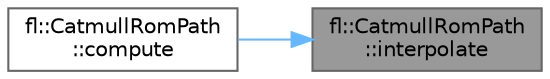 digraph "fl::CatmullRomPath::interpolate"
{
 // INTERACTIVE_SVG=YES
 // LATEX_PDF_SIZE
  bgcolor="transparent";
  edge [fontname=Helvetica,fontsize=10,labelfontname=Helvetica,labelfontsize=10];
  node [fontname=Helvetica,fontsize=10,shape=box,height=0.2,width=0.4];
  rankdir="RL";
  Node1 [id="Node000001",label="fl::CatmullRomPath\l::interpolate",height=0.2,width=0.4,color="gray40", fillcolor="grey60", style="filled", fontcolor="black",tooltip=" "];
  Node1 -> Node2 [id="edge1_Node000001_Node000002",dir="back",color="steelblue1",style="solid",tooltip=" "];
  Node2 [id="Node000002",label="fl::CatmullRomPath\l::compute",height=0.2,width=0.4,color="grey40", fillcolor="white", style="filled",URL="$d2/d1f/classfl_1_1_catmull_rom_path_a6e5d18d26fcbf7bd8bf962b804626bed.html#a6e5d18d26fcbf7bd8bf962b804626bed",tooltip=" "];
}
